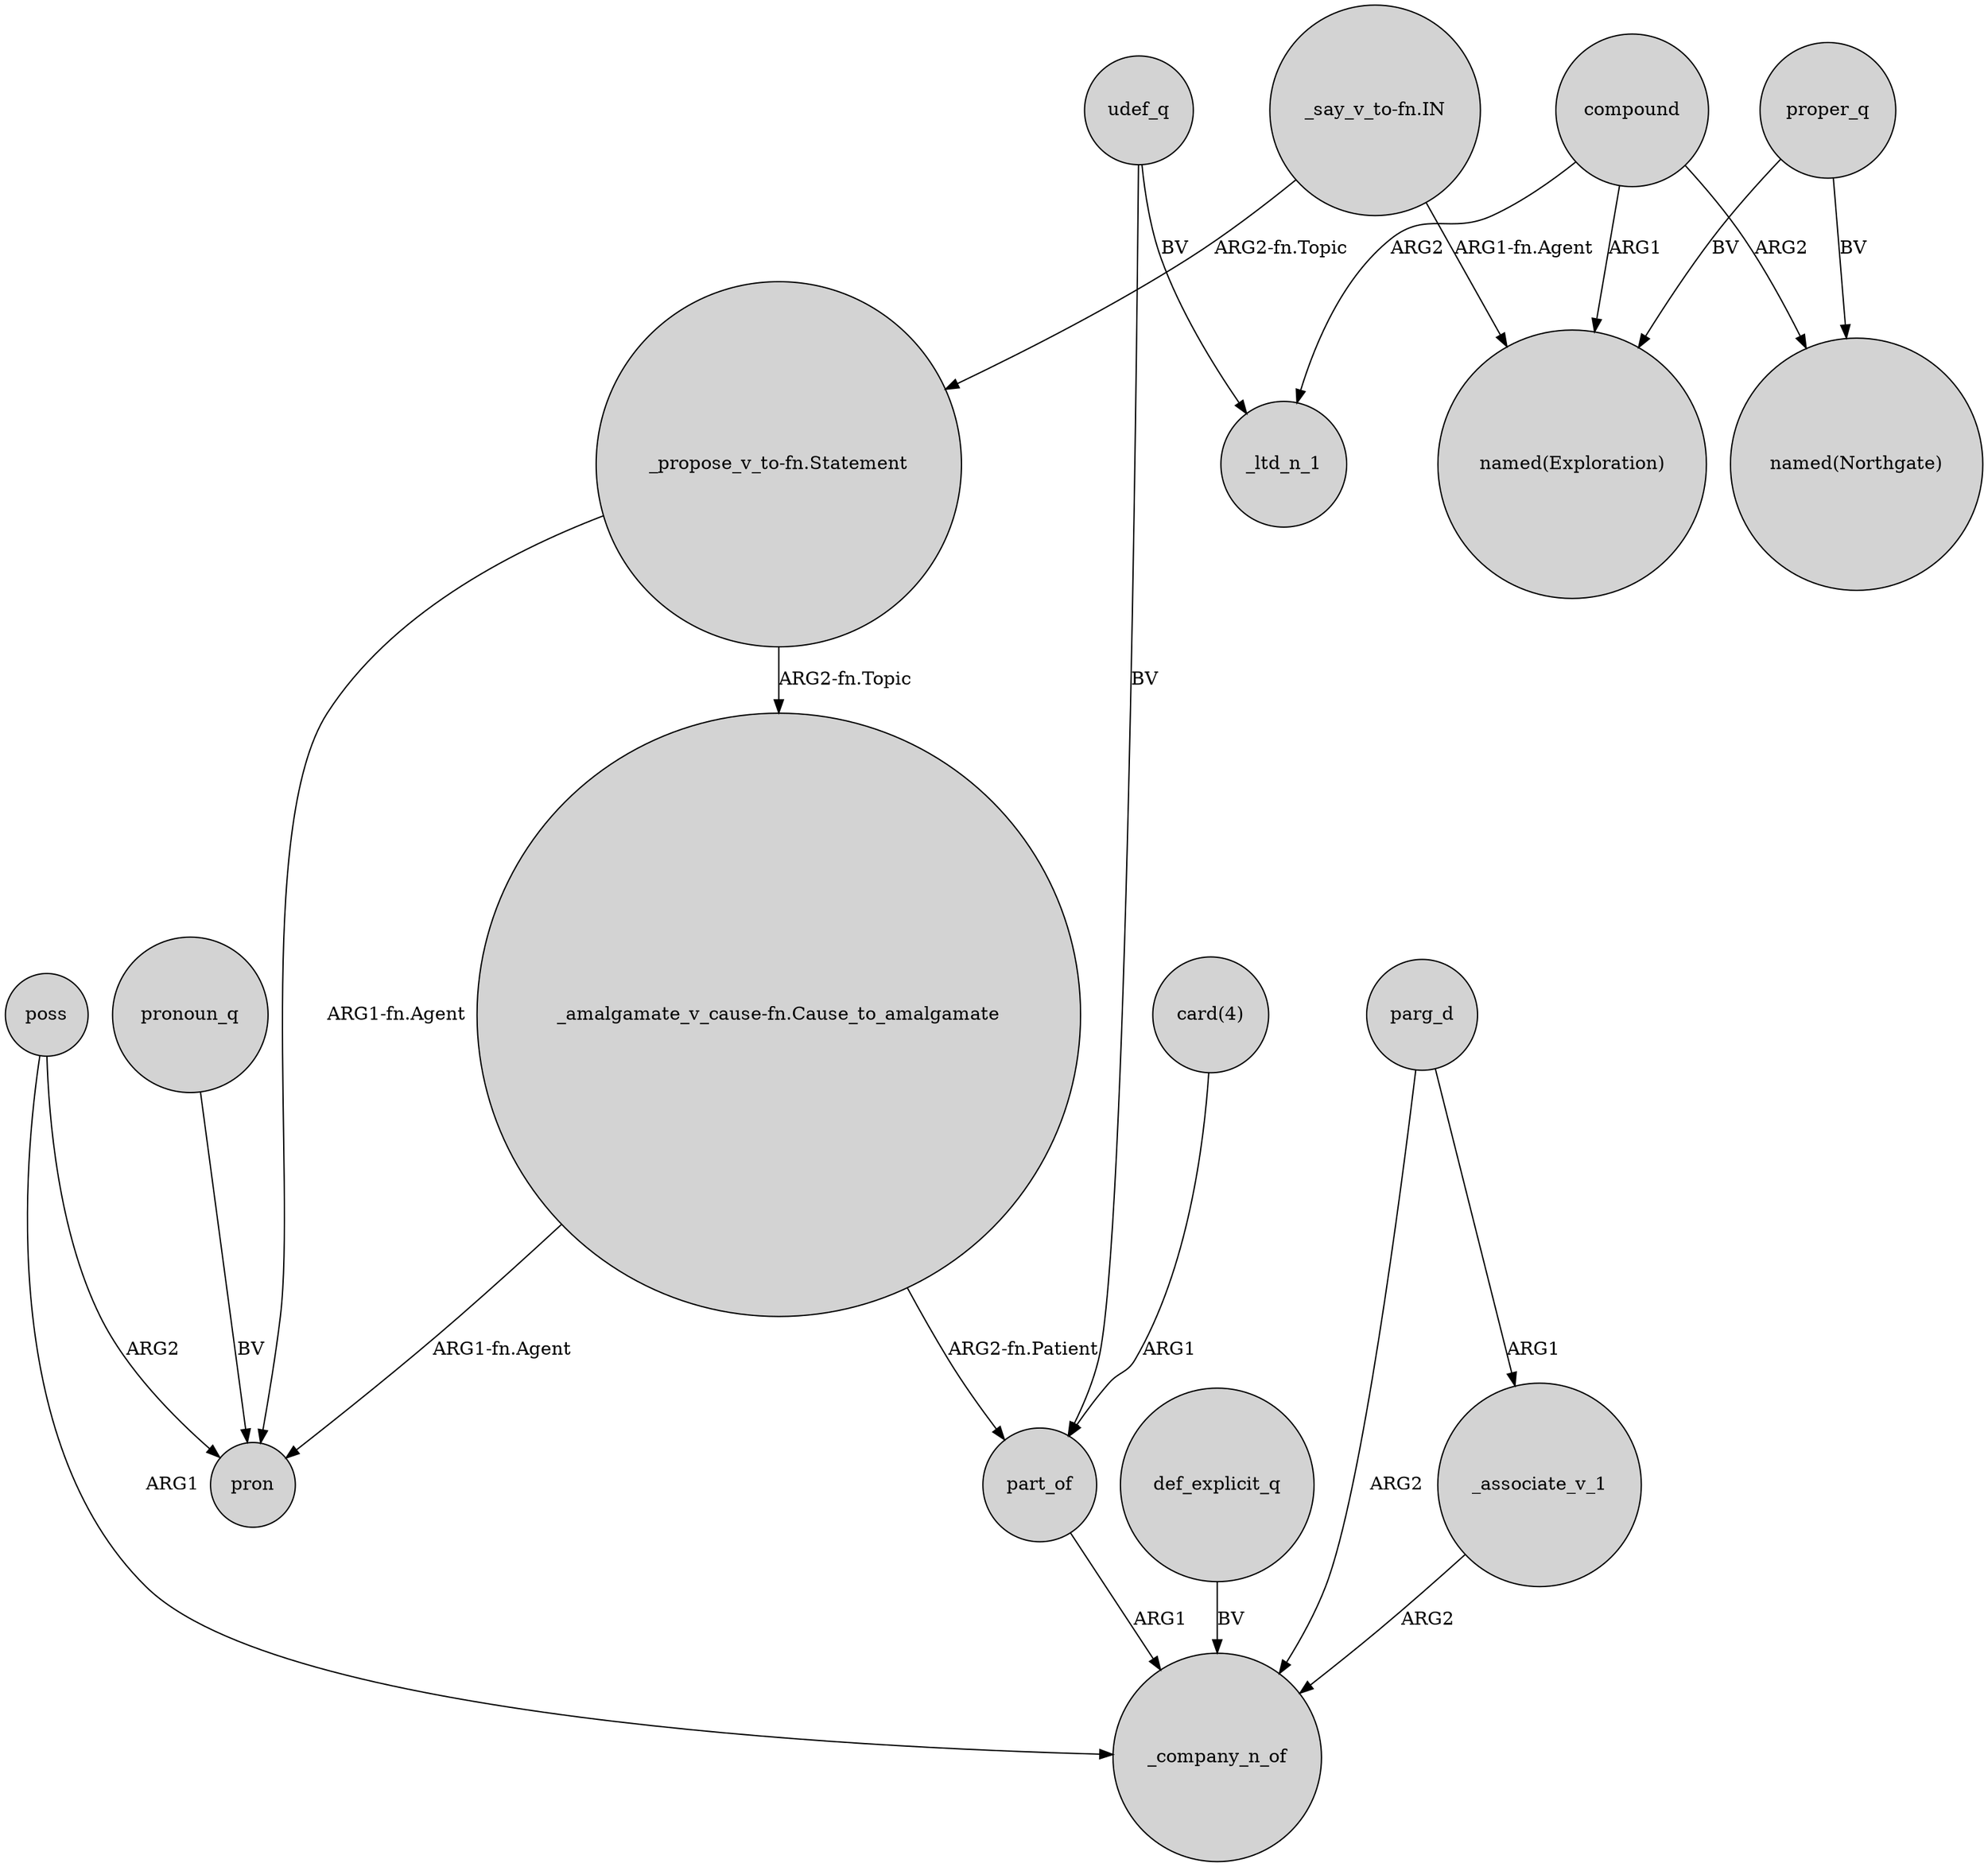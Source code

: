 digraph {
	node [shape=circle style=filled]
	"_propose_v_to-fn.Statement" -> "_amalgamate_v_cause-fn.Cause_to_amalgamate" [label="ARG2-fn.Topic"]
	udef_q -> part_of [label=BV]
	poss -> pron [label=ARG2]
	"_amalgamate_v_cause-fn.Cause_to_amalgamate" -> part_of [label="ARG2-fn.Patient"]
	_associate_v_1 -> _company_n_of [label=ARG2]
	"_say_v_to-fn.IN" -> "_propose_v_to-fn.Statement" [label="ARG2-fn.Topic"]
	compound -> "named(Northgate)" [label=ARG2]
	compound -> "named(Exploration)" [label=ARG1]
	"_amalgamate_v_cause-fn.Cause_to_amalgamate" -> pron [label="ARG1-fn.Agent"]
	def_explicit_q -> _company_n_of [label=BV]
	pronoun_q -> pron [label=BV]
	part_of -> _company_n_of [label=ARG1]
	parg_d -> _company_n_of [label=ARG2]
	proper_q -> "named(Northgate)" [label=BV]
	parg_d -> _associate_v_1 [label=ARG1]
	"_say_v_to-fn.IN" -> "named(Exploration)" [label="ARG1-fn.Agent"]
	"_propose_v_to-fn.Statement" -> pron [label="ARG1-fn.Agent"]
	compound -> _ltd_n_1 [label=ARG2]
	proper_q -> "named(Exploration)" [label=BV]
	poss -> _company_n_of [label=ARG1]
	"card(4)" -> part_of [label=ARG1]
	udef_q -> _ltd_n_1 [label=BV]
}
